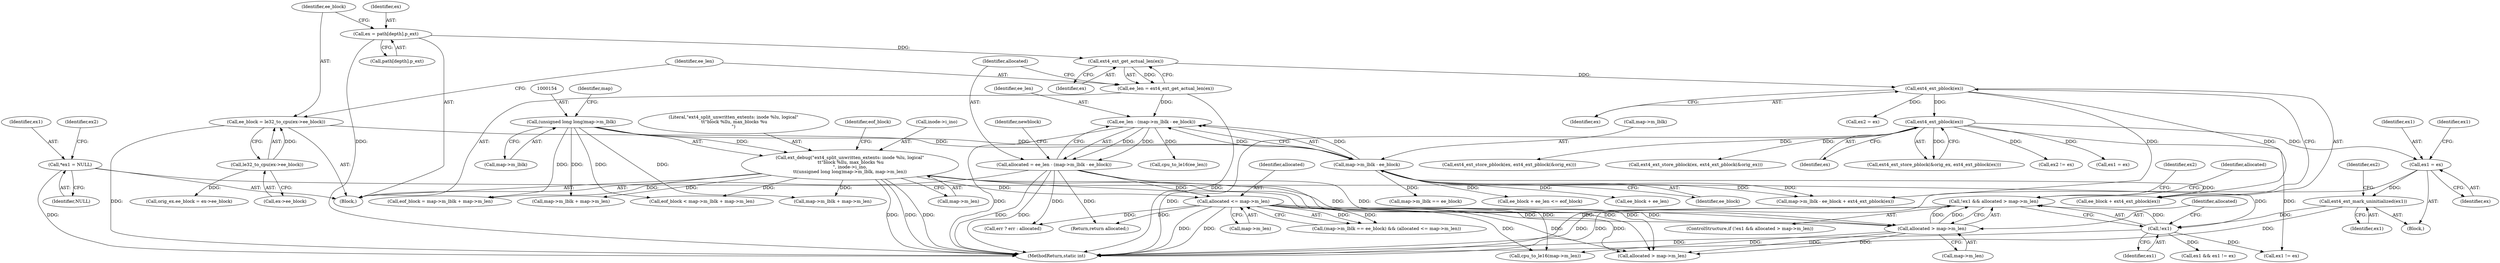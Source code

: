 digraph "1_linux_667eff35a1f56fa74ce98a0c7c29a40adc1ba4e3_0@API" {
"1000319" [label="(Call,!ex1 && allocated > map->m_len)"];
"1000320" [label="(Call,!ex1)"];
"1000312" [label="(Call,ext4_ext_mark_uninitialized(ex1))"];
"1000299" [label="(Call,ex1 = ex)"];
"1000258" [label="(Call,ext4_ext_pblock(ex))"];
"1000237" [label="(Call,ext4_ext_pblock(ex))"];
"1000218" [label="(Call,ext4_ext_get_actual_len(ex))"];
"1000203" [label="(Call,ex = path[depth].p_ext)"];
"1000126" [label="(Call,*ex1 = NULL)"];
"1000322" [label="(Call,allocated > map->m_len)"];
"1000220" [label="(Call,allocated = ee_len - (map->m_lblk - ee_block))"];
"1000222" [label="(Call,ee_len - (map->m_lblk - ee_block))"];
"1000216" [label="(Call,ee_len = ext4_ext_get_actual_len(ex))"];
"1000224" [label="(Call,map->m_lblk - ee_block)"];
"1000153" [label="(Call,(unsigned long long)map->m_lblk)"];
"1000210" [label="(Call,ee_block = le32_to_cpu(ex->ee_block))"];
"1000212" [label="(Call,le32_to_cpu(ex->ee_block))"];
"1000274" [label="(Call,allocated <= map->m_len)"];
"1000148" [label="(Call,ext_debug(\"ext4_split_unwritten_extents: inode %lu, logical\"\n \t\t\"block %llu, max_blocks %u\n\", inode->i_ino,\n\t\t(unsigned long long)map->m_lblk, map->m_len))"];
"1000219" [label="(Identifier,ex)"];
"1000218" [label="(Call,ext4_ext_get_actual_len(ex))"];
"1000322" [label="(Call,allocated > map->m_len)"];
"1000253" [label="(Call,cpu_to_le16(ee_len))"];
"1000255" [label="(Call,ext4_ext_store_pblock(&orig_ex, ext4_ext_pblock(ex)))"];
"1000217" [label="(Identifier,ee_len)"];
"1000274" [label="(Call,allocated <= map->m_len)"];
"1000269" [label="(Call,map->m_lblk == ee_block)"];
"1000183" [label="(Call,map->m_lblk + map->m_len)"];
"1000321" [label="(Identifier,ex1)"];
"1000211" [label="(Identifier,ee_block)"];
"1000213" [label="(Call,ex->ee_block)"];
"1000336" [label="(Call,allocated > map->m_len)"];
"1000158" [label="(Call,map->m_len)"];
"1000149" [label="(Literal,\"ext4_split_unwritten_extents: inode %lu, logical\"\n \t\t\"block %llu, max_blocks %u\n\")"];
"1000323" [label="(Identifier,allocated)"];
"1000216" [label="(Call,ee_len = ext4_ext_get_actual_len(ex))"];
"1000509" [label="(Call,ex1 && ex1 != ex)"];
"1000268" [label="(Call,(map->m_lblk == ee_block) && (allocated <= map->m_len))"];
"1000300" [label="(Identifier,ex1)"];
"1000320" [label="(Call,!ex1)"];
"1000298" [label="(Block,)"];
"1000235" [label="(Call,ee_block + ext4_ext_pblock(ex))"];
"1000212" [label="(Call,le32_to_cpu(ex->ee_block))"];
"1000159" [label="(Identifier,map)"];
"1000203" [label="(Call,ex = path[depth].p_ext)"];
"1000162" [label="(Identifier,eof_block)"];
"1000554" [label="(Call,ex2 != ex)"];
"1000258" [label="(Call,ext4_ext_pblock(ex))"];
"1000511" [label="(Call,ex1 != ex)"];
"1000515" [label="(Call,ex1 = ex)"];
"1000651" [label="(Call,ext4_ext_store_pblock(ex, ext4_ext_pblock(&orig_ex)))"];
"1000230" [label="(Identifier,newblock)"];
"1000324" [label="(Call,map->m_len)"];
"1000224" [label="(Call,map->m_lblk - ee_block)"];
"1000262" [label="(Call,ee_block + ee_len <= eof_block)"];
"1000263" [label="(Call,ee_block + ee_len)"];
"1000210" [label="(Call,ee_block = le32_to_cpu(ex->ee_block))"];
"1000312" [label="(Call,ext4_ext_mark_uninitialized(ex1))"];
"1000276" [label="(Call,map->m_len)"];
"1000155" [label="(Call,map->m_lblk)"];
"1000313" [label="(Identifier,ex1)"];
"1000237" [label="(Call,ext4_ext_pblock(ex))"];
"1000126" [label="(Call,*ex1 = NULL)"];
"1000220" [label="(Call,allocated = ee_len - (map->m_lblk - ee_block))"];
"1000153" [label="(Call,(unsigned long long)map->m_lblk)"];
"1000315" [label="(Identifier,ex2)"];
"1000301" [label="(Identifier,ex)"];
"1000242" [label="(Call,orig_ex.ee_block = ex->ee_block)"];
"1000150" [label="(Call,inode->i_ino)"];
"1000181" [label="(Call,eof_block < map->m_lblk + map->m_len)"];
"1000222" [label="(Call,ee_len - (map->m_lblk - ee_block))"];
"1000128" [label="(Identifier,NULL)"];
"1000632" [label="(Call,err ? err : allocated)"];
"1000299" [label="(Call,ex1 = ex)"];
"1000304" [label="(Identifier,ex1)"];
"1000417" [label="(Call,ext4_ext_store_pblock(ex, ext4_ext_pblock(&orig_ex)))"];
"1000228" [label="(Identifier,ee_block)"];
"1000192" [label="(Call,map->m_lblk + map->m_len)"];
"1000223" [label="(Identifier,ee_len)"];
"1000329" [label="(Identifier,ex2)"];
"1000318" [label="(ControlStructure,if (!ex1 && allocated > map->m_len))"];
"1000259" [label="(Identifier,ex)"];
"1000319" [label="(Call,!ex1 && allocated > map->m_len)"];
"1000190" [label="(Call,eof_block = map->m_lblk + map->m_len)"];
"1000231" [label="(Call,map->m_lblk - ee_block + ext4_ext_pblock(ex))"];
"1000225" [label="(Call,map->m_lblk)"];
"1000275" [label="(Identifier,allocated)"];
"1000238" [label="(Identifier,ex)"];
"1000205" [label="(Call,path[depth].p_ext)"];
"1000204" [label="(Identifier,ex)"];
"1000127" [label="(Identifier,ex1)"];
"1000131" [label="(Identifier,ex2)"];
"1000331" [label="(Call,cpu_to_le16(map->m_len))"];
"1000239" [label="(Call,ex2 = ex)"];
"1000666" [label="(MethodReturn,static int)"];
"1000121" [label="(Block,)"];
"1000279" [label="(Return,return allocated;)"];
"1000148" [label="(Call,ext_debug(\"ext4_split_unwritten_extents: inode %lu, logical\"\n \t\t\"block %llu, max_blocks %u\n\", inode->i_ino,\n\t\t(unsigned long long)map->m_lblk, map->m_len))"];
"1000337" [label="(Identifier,allocated)"];
"1000221" [label="(Identifier,allocated)"];
"1000319" -> "1000318"  [label="AST: "];
"1000319" -> "1000320"  [label="CFG: "];
"1000319" -> "1000322"  [label="CFG: "];
"1000320" -> "1000319"  [label="AST: "];
"1000322" -> "1000319"  [label="AST: "];
"1000329" -> "1000319"  [label="CFG: "];
"1000337" -> "1000319"  [label="CFG: "];
"1000319" -> "1000666"  [label="DDG: "];
"1000319" -> "1000666"  [label="DDG: "];
"1000320" -> "1000319"  [label="DDG: "];
"1000322" -> "1000319"  [label="DDG: "];
"1000322" -> "1000319"  [label="DDG: "];
"1000320" -> "1000321"  [label="CFG: "];
"1000321" -> "1000320"  [label="AST: "];
"1000323" -> "1000320"  [label="CFG: "];
"1000320" -> "1000666"  [label="DDG: "];
"1000312" -> "1000320"  [label="DDG: "];
"1000126" -> "1000320"  [label="DDG: "];
"1000320" -> "1000509"  [label="DDG: "];
"1000320" -> "1000511"  [label="DDG: "];
"1000312" -> "1000298"  [label="AST: "];
"1000312" -> "1000313"  [label="CFG: "];
"1000313" -> "1000312"  [label="AST: "];
"1000315" -> "1000312"  [label="CFG: "];
"1000312" -> "1000666"  [label="DDG: "];
"1000299" -> "1000312"  [label="DDG: "];
"1000299" -> "1000298"  [label="AST: "];
"1000299" -> "1000301"  [label="CFG: "];
"1000300" -> "1000299"  [label="AST: "];
"1000301" -> "1000299"  [label="AST: "];
"1000304" -> "1000299"  [label="CFG: "];
"1000299" -> "1000666"  [label="DDG: "];
"1000258" -> "1000299"  [label="DDG: "];
"1000258" -> "1000255"  [label="AST: "];
"1000258" -> "1000259"  [label="CFG: "];
"1000259" -> "1000258"  [label="AST: "];
"1000255" -> "1000258"  [label="CFG: "];
"1000258" -> "1000666"  [label="DDG: "];
"1000258" -> "1000255"  [label="DDG: "];
"1000237" -> "1000258"  [label="DDG: "];
"1000258" -> "1000417"  [label="DDG: "];
"1000258" -> "1000511"  [label="DDG: "];
"1000258" -> "1000515"  [label="DDG: "];
"1000258" -> "1000554"  [label="DDG: "];
"1000258" -> "1000651"  [label="DDG: "];
"1000237" -> "1000235"  [label="AST: "];
"1000237" -> "1000238"  [label="CFG: "];
"1000238" -> "1000237"  [label="AST: "];
"1000235" -> "1000237"  [label="CFG: "];
"1000237" -> "1000231"  [label="DDG: "];
"1000237" -> "1000235"  [label="DDG: "];
"1000218" -> "1000237"  [label="DDG: "];
"1000237" -> "1000239"  [label="DDG: "];
"1000218" -> "1000216"  [label="AST: "];
"1000218" -> "1000219"  [label="CFG: "];
"1000219" -> "1000218"  [label="AST: "];
"1000216" -> "1000218"  [label="CFG: "];
"1000218" -> "1000216"  [label="DDG: "];
"1000203" -> "1000218"  [label="DDG: "];
"1000203" -> "1000121"  [label="AST: "];
"1000203" -> "1000205"  [label="CFG: "];
"1000204" -> "1000203"  [label="AST: "];
"1000205" -> "1000203"  [label="AST: "];
"1000211" -> "1000203"  [label="CFG: "];
"1000203" -> "1000666"  [label="DDG: "];
"1000126" -> "1000121"  [label="AST: "];
"1000126" -> "1000128"  [label="CFG: "];
"1000127" -> "1000126"  [label="AST: "];
"1000128" -> "1000126"  [label="AST: "];
"1000131" -> "1000126"  [label="CFG: "];
"1000126" -> "1000666"  [label="DDG: "];
"1000322" -> "1000324"  [label="CFG: "];
"1000323" -> "1000322"  [label="AST: "];
"1000324" -> "1000322"  [label="AST: "];
"1000220" -> "1000322"  [label="DDG: "];
"1000274" -> "1000322"  [label="DDG: "];
"1000274" -> "1000322"  [label="DDG: "];
"1000148" -> "1000322"  [label="DDG: "];
"1000322" -> "1000331"  [label="DDG: "];
"1000322" -> "1000336"  [label="DDG: "];
"1000322" -> "1000336"  [label="DDG: "];
"1000220" -> "1000121"  [label="AST: "];
"1000220" -> "1000222"  [label="CFG: "];
"1000221" -> "1000220"  [label="AST: "];
"1000222" -> "1000220"  [label="AST: "];
"1000230" -> "1000220"  [label="CFG: "];
"1000220" -> "1000666"  [label="DDG: "];
"1000220" -> "1000666"  [label="DDG: "];
"1000222" -> "1000220"  [label="DDG: "];
"1000222" -> "1000220"  [label="DDG: "];
"1000220" -> "1000274"  [label="DDG: "];
"1000220" -> "1000279"  [label="DDG: "];
"1000220" -> "1000336"  [label="DDG: "];
"1000220" -> "1000632"  [label="DDG: "];
"1000222" -> "1000224"  [label="CFG: "];
"1000223" -> "1000222"  [label="AST: "];
"1000224" -> "1000222"  [label="AST: "];
"1000222" -> "1000666"  [label="DDG: "];
"1000216" -> "1000222"  [label="DDG: "];
"1000224" -> "1000222"  [label="DDG: "];
"1000224" -> "1000222"  [label="DDG: "];
"1000222" -> "1000253"  [label="DDG: "];
"1000216" -> "1000121"  [label="AST: "];
"1000217" -> "1000216"  [label="AST: "];
"1000221" -> "1000216"  [label="CFG: "];
"1000216" -> "1000666"  [label="DDG: "];
"1000224" -> "1000228"  [label="CFG: "];
"1000225" -> "1000224"  [label="AST: "];
"1000228" -> "1000224"  [label="AST: "];
"1000153" -> "1000224"  [label="DDG: "];
"1000210" -> "1000224"  [label="DDG: "];
"1000224" -> "1000231"  [label="DDG: "];
"1000224" -> "1000231"  [label="DDG: "];
"1000224" -> "1000235"  [label="DDG: "];
"1000224" -> "1000262"  [label="DDG: "];
"1000224" -> "1000263"  [label="DDG: "];
"1000224" -> "1000269"  [label="DDG: "];
"1000153" -> "1000148"  [label="AST: "];
"1000153" -> "1000155"  [label="CFG: "];
"1000154" -> "1000153"  [label="AST: "];
"1000155" -> "1000153"  [label="AST: "];
"1000159" -> "1000153"  [label="CFG: "];
"1000153" -> "1000148"  [label="DDG: "];
"1000153" -> "1000181"  [label="DDG: "];
"1000153" -> "1000183"  [label="DDG: "];
"1000153" -> "1000190"  [label="DDG: "];
"1000153" -> "1000192"  [label="DDG: "];
"1000210" -> "1000121"  [label="AST: "];
"1000210" -> "1000212"  [label="CFG: "];
"1000211" -> "1000210"  [label="AST: "];
"1000212" -> "1000210"  [label="AST: "];
"1000217" -> "1000210"  [label="CFG: "];
"1000210" -> "1000666"  [label="DDG: "];
"1000212" -> "1000210"  [label="DDG: "];
"1000212" -> "1000213"  [label="CFG: "];
"1000213" -> "1000212"  [label="AST: "];
"1000212" -> "1000242"  [label="DDG: "];
"1000274" -> "1000268"  [label="AST: "];
"1000274" -> "1000276"  [label="CFG: "];
"1000275" -> "1000274"  [label="AST: "];
"1000276" -> "1000274"  [label="AST: "];
"1000268" -> "1000274"  [label="CFG: "];
"1000274" -> "1000666"  [label="DDG: "];
"1000274" -> "1000666"  [label="DDG: "];
"1000274" -> "1000268"  [label="DDG: "];
"1000274" -> "1000268"  [label="DDG: "];
"1000148" -> "1000274"  [label="DDG: "];
"1000274" -> "1000279"  [label="DDG: "];
"1000274" -> "1000331"  [label="DDG: "];
"1000274" -> "1000336"  [label="DDG: "];
"1000274" -> "1000336"  [label="DDG: "];
"1000274" -> "1000632"  [label="DDG: "];
"1000148" -> "1000121"  [label="AST: "];
"1000148" -> "1000158"  [label="CFG: "];
"1000149" -> "1000148"  [label="AST: "];
"1000150" -> "1000148"  [label="AST: "];
"1000158" -> "1000148"  [label="AST: "];
"1000162" -> "1000148"  [label="CFG: "];
"1000148" -> "1000666"  [label="DDG: "];
"1000148" -> "1000666"  [label="DDG: "];
"1000148" -> "1000666"  [label="DDG: "];
"1000148" -> "1000181"  [label="DDG: "];
"1000148" -> "1000183"  [label="DDG: "];
"1000148" -> "1000190"  [label="DDG: "];
"1000148" -> "1000192"  [label="DDG: "];
"1000148" -> "1000331"  [label="DDG: "];
"1000148" -> "1000336"  [label="DDG: "];
}
